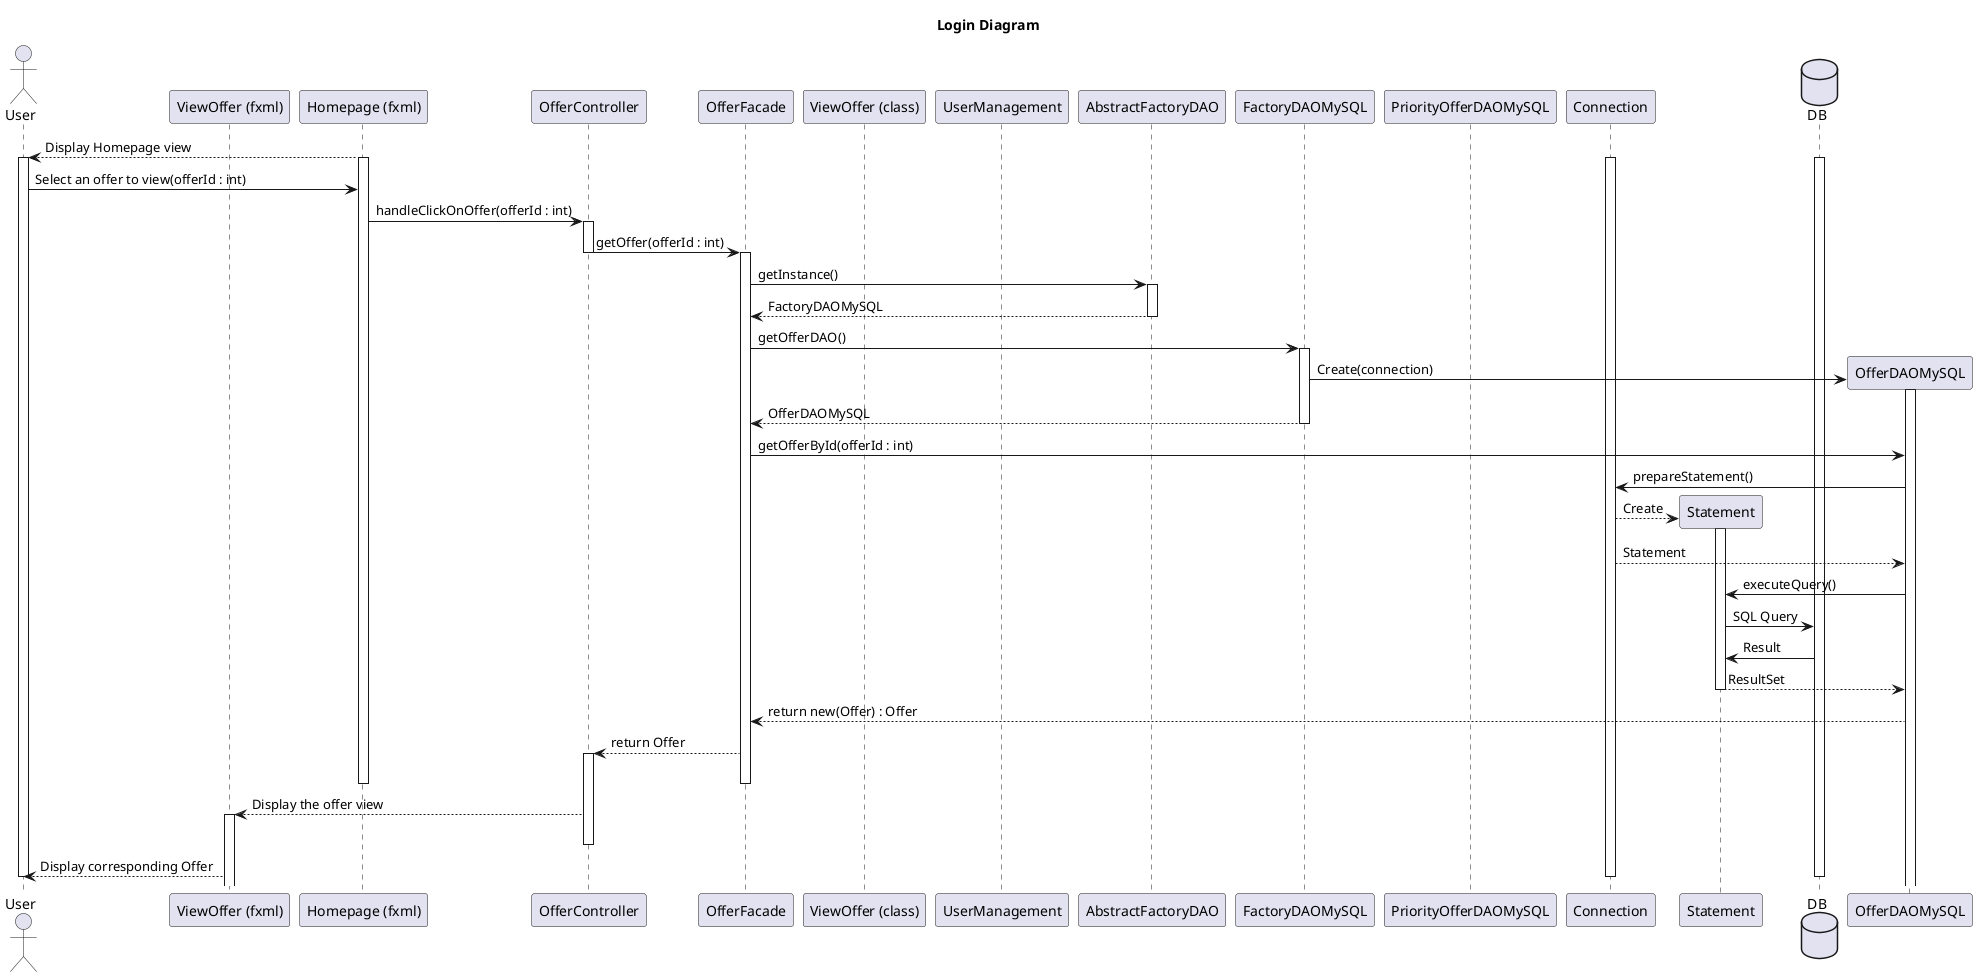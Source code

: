 @startuml
title Login Diagram

actor User
participant "ViewOffer (fxml)"
participant "Homepage (fxml)"
participant OfferController
participant OfferFacade
participant "ViewOffer (class)"
participant UserManagement
participant AbstractFactoryDAO
participant FactoryDAOMySQL
participant PriorityOfferDAOMySQL
participant Connection
participant Statement
database DB


"Homepage (fxml)"-->User: Display Homepage view

activate "Homepage (fxml)"
activate User
activate DB
activate Connection

User->"Homepage (fxml)":Select an offer to view(offerId : int)

"Homepage (fxml)"->OfferController: handleClickOnOffer(offerId : int)

activate OfferController

OfferController->OfferFacade:getOffer(offerId : int)

deactivate OfferController

activate OfferFacade

OfferFacade->AbstractFactoryDAO:getInstance()
activate AbstractFactoryDAO










AbstractFactoryDAO--> OfferFacade : FactoryDAOMySQL
deactivate AbstractFactoryDAO

OfferFacade -> FactoryDAOMySQL:getOfferDAO()

activate FactoryDAOMySQL

FactoryDAOMySQL->OfferDAOMySQL **:Create(connection)

activate OfferDAOMySQL
FactoryDAOMySQL-->OfferFacade:OfferDAOMySQL

deactivate FactoryDAOMySQL

OfferFacade->OfferDAOMySQL: getOfferById(offerId : int)

OfferDAOMySQL->Connection: prepareStatement()

Connection-->Statement **: Create

activate Statement

Connection-->OfferDAOMySQL: Statement


OfferDAOMySQL->Statement:executeQuery()

Statement->DB: SQL Query

DB->Statement:Result

Statement-->OfferDAOMySQL: ResultSet

deactivate Statement

OfferDAOMySQL-->OfferFacade: return new(Offer) : Offer

OfferFacade-->OfferController : return Offer
activate OfferController

deactivate OfferFacade
deactivate "Homepage (fxml)"

OfferController-->"ViewOffer (fxml)": Display the offer view
activate "ViewOffer (fxml)"

deactivate OfferController

"ViewOffer (fxml)"-->User: Display corresponding Offer
deactivate Connection
deactivate DB
deactivate UserManagement
deactivate User

@enduml